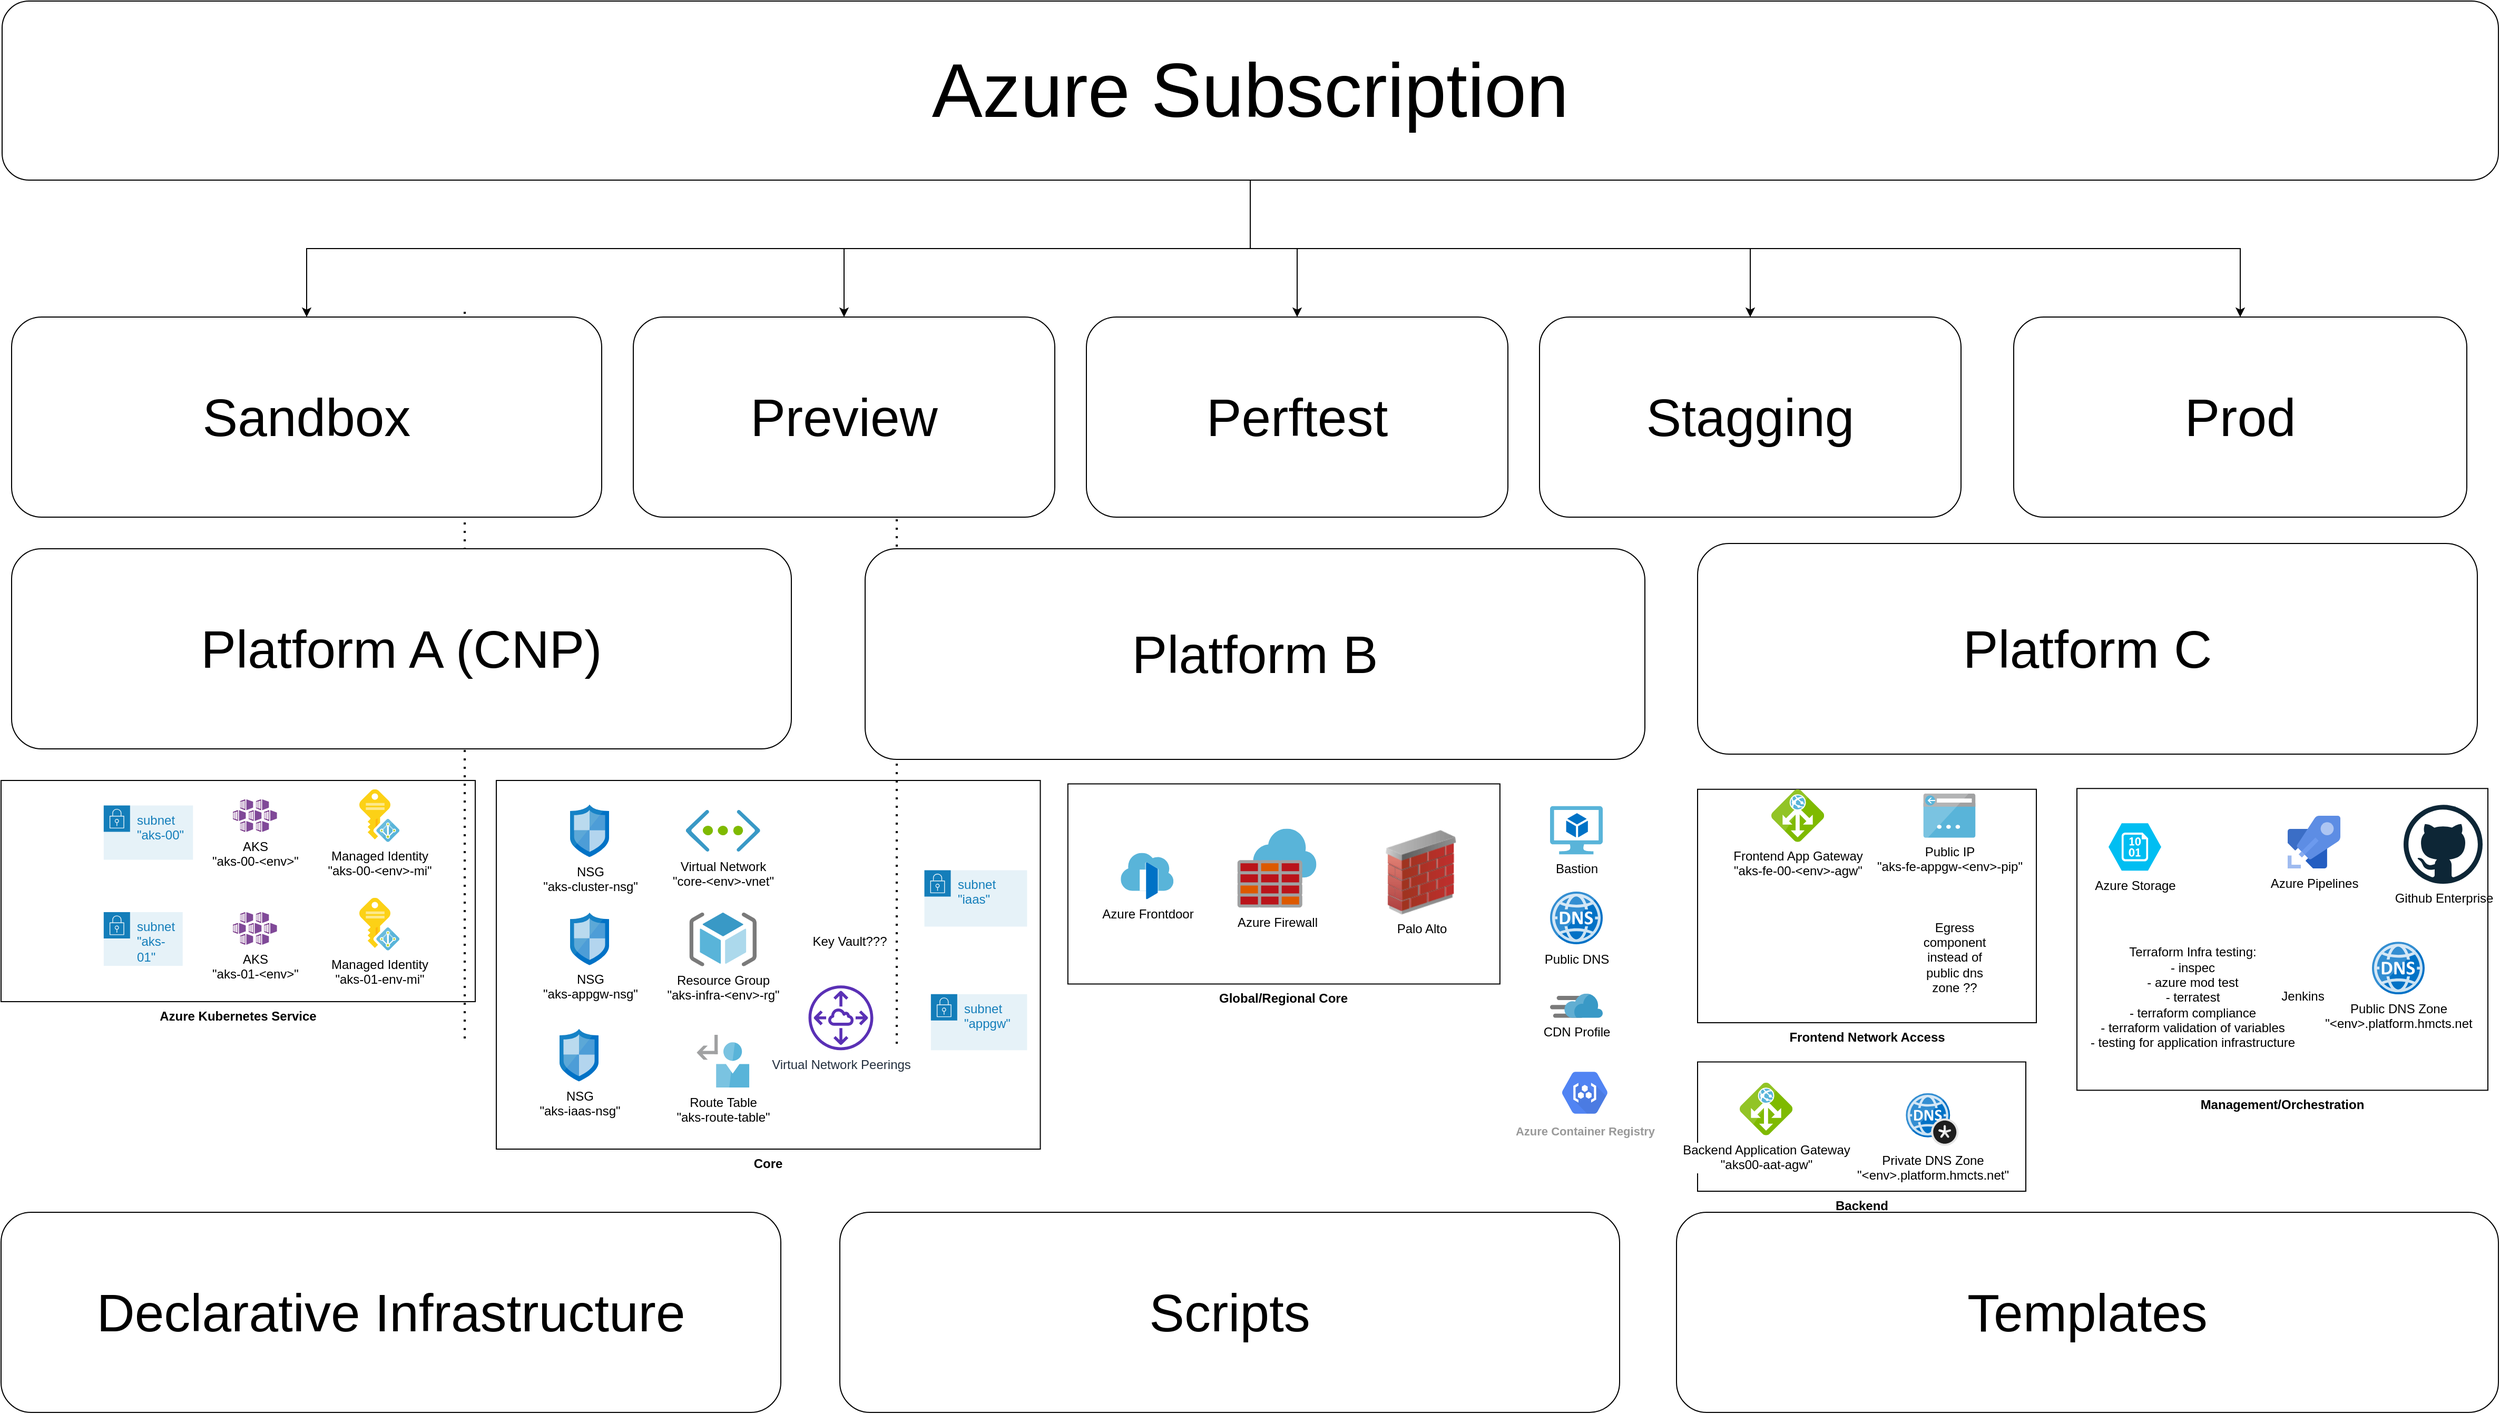 <mxfile version="13.9.9" type="device"><diagram id="Ht1M8jgEwFfnCIfOTk4-" name="Page-1"><mxGraphModel dx="1694" dy="1733" grid="1" gridSize="10" guides="1" tooltips="1" connect="1" arrows="1" fold="1" page="1" pageScale="1" pageWidth="1169" pageHeight="827" math="0" shadow="0"><root><mxCell id="0"/><mxCell id="1" parent="0"/><mxCell id="q0Nr0UApzR_G378WUA1a-2" value="Backend &lt;br&gt;Network Access" style="rounded=0;whiteSpace=wrap;html=1;direction=east;labelPosition=center;verticalLabelPosition=bottom;align=center;verticalAlign=top;fontStyle=1" parent="1" vertex="1"><mxGeometry x="1650" y="727.24" width="311.5" height="122.76" as="geometry"/></mxCell><mxCell id="dzg-vBtgRfbUb7GHAAN7-91" value="Global/Regional Core" style="rounded=0;whiteSpace=wrap;html=1;direction=east;labelPosition=center;verticalLabelPosition=bottom;align=center;verticalAlign=top;fontStyle=1" parent="1" vertex="1"><mxGeometry x="1052.42" y="463.24" width="410" height="190" as="geometry"/></mxCell><mxCell id="dzg-vBtgRfbUb7GHAAN7-1" value="Core" style="rounded=0;whiteSpace=wrap;html=1;direction=east;labelPosition=center;verticalLabelPosition=bottom;align=center;verticalAlign=top;fontStyle=1" parent="1" vertex="1"><mxGeometry x="510" y="460" width="516.26" height="350" as="geometry"/></mxCell><mxCell id="dzg-vBtgRfbUb7GHAAN7-39" value="Azure Kubernetes Service" style="rounded=0;whiteSpace=wrap;html=1;direction=east;labelPosition=center;verticalLabelPosition=bottom;align=center;verticalAlign=top;fontStyle=1" parent="1" vertex="1"><mxGeometry x="40" y="460" width="450" height="210" as="geometry"/></mxCell><mxCell id="dzg-vBtgRfbUb7GHAAN7-64" value="subnet&lt;br&gt;&quot;iaas&quot;" style="points=[[0,0],[0.25,0],[0.5,0],[0.75,0],[1,0],[1,0.25],[1,0.5],[1,0.75],[1,1],[0.75,1],[0.5,1],[0.25,1],[0,1],[0,0.75],[0,0.5],[0,0.25]];outlineConnect=0;gradientColor=none;html=1;whiteSpace=wrap;fontSize=12;fontStyle=0;shape=mxgraph.aws4.group;grIcon=mxgraph.aws4.group_security_group;grStroke=0;strokeColor=#147EBA;fillColor=#E6F2F8;verticalAlign=top;align=left;spacingLeft=30;fontColor=#147EBA;dashed=0;" parent="1" vertex="1"><mxGeometry x="916.26" y="545.26" width="97.47" height="53.5" as="geometry"/></mxCell><mxCell id="dzg-vBtgRfbUb7GHAAN7-75" value="Frontend Network Access" style="rounded=0;whiteSpace=wrap;html=1;direction=east;labelPosition=center;verticalLabelPosition=bottom;align=center;verticalAlign=top;fontStyle=1" parent="1" vertex="1"><mxGeometry x="1650" y="468.38" width="321.5" height="221.62" as="geometry"/></mxCell><mxCell id="dzg-vBtgRfbUb7GHAAN7-7" value="subnet&lt;br&gt;&quot;aks-00&quot;" style="points=[[0,0],[0.25,0],[0.5,0],[0.75,0],[1,0],[1,0.25],[1,0.5],[1,0.75],[1,1],[0.75,1],[0.5,1],[0.25,1],[0,1],[0,0.75],[0,0.5],[0,0.25]];outlineConnect=0;gradientColor=none;html=1;whiteSpace=wrap;fontSize=12;fontStyle=0;shape=mxgraph.aws4.group;grIcon=mxgraph.aws4.group_security_group;grStroke=0;strokeColor=#147EBA;fillColor=#E6F2F8;verticalAlign=top;align=left;spacingLeft=30;fontColor=#147EBA;dashed=0;" parent="1" vertex="1"><mxGeometry x="137.42" y="483.75" width="84.75" height="51.5" as="geometry"/></mxCell><mxCell id="dzg-vBtgRfbUb7GHAAN7-50" value="subnet&lt;br&gt;&quot;aks-01&quot;" style="points=[[0,0],[0.25,0],[0.5,0],[0.75,0],[1,0],[1,0.25],[1,0.5],[1,0.75],[1,1],[0.75,1],[0.5,1],[0.25,1],[0,1],[0,0.75],[0,0.5],[0,0.25]];outlineConnect=0;gradientColor=none;html=1;whiteSpace=wrap;fontSize=12;fontStyle=0;shape=mxgraph.aws4.group;grIcon=mxgraph.aws4.group_security_group;grStroke=0;strokeColor=#147EBA;fillColor=#E6F2F8;verticalAlign=top;align=left;spacingLeft=30;fontColor=#147EBA;dashed=0;" parent="1" vertex="1"><mxGeometry x="137.42" y="585" width="74.95" height="51" as="geometry"/></mxCell><mxCell id="dzg-vBtgRfbUb7GHAAN7-65" value="subnet&lt;br&gt;&quot;appgw&quot;" style="points=[[0,0],[0.25,0],[0.5,0],[0.75,0],[1,0],[1,0.25],[1,0.5],[1,0.75],[1,1],[0.75,1],[0.5,1],[0.25,1],[0,1],[0,0.75],[0,0.5],[0,0.25]];outlineConnect=0;gradientColor=none;html=1;whiteSpace=wrap;fontSize=12;fontStyle=0;shape=mxgraph.aws4.group;grIcon=mxgraph.aws4.group_security_group;grStroke=0;strokeColor=#147EBA;fillColor=#E6F2F8;verticalAlign=top;align=left;spacingLeft=30;fontColor=#147EBA;dashed=0;" parent="1" vertex="1"><mxGeometry x="922.42" y="662.88" width="91.31" height="53.25" as="geometry"/></mxCell><mxCell id="dzg-vBtgRfbUb7GHAAN7-4" value="Resource Group&lt;br&gt;&quot;aks-infra-&amp;lt;env&amp;gt;-rg&quot;" style="aspect=fixed;html=1;points=[];align=center;image;fontSize=12;image=img/lib/mscae/ResourceGroup.svg;" parent="1" vertex="1"><mxGeometry x="693.25" y="585.38" width="63.75" height="51" as="geometry"/></mxCell><mxCell id="dzg-vBtgRfbUb7GHAAN7-5" value="Virtual Network&lt;br&gt;&quot;core-&amp;lt;env&amp;gt;-vnet&quot;" style="aspect=fixed;html=1;points=[];align=center;image;fontSize=12;image=img/lib/mscae/Virtual_Network.svg;" parent="1" vertex="1"><mxGeometry x="689.85" y="488.01" width="70.54" height="39.5" as="geometry"/></mxCell><mxCell id="dzg-vBtgRfbUb7GHAAN7-6" value="Virtual Network Peerings" style="outlineConnect=0;fontColor=#232F3E;gradientColor=none;fillColor=#5A30B5;strokeColor=none;dashed=0;verticalLabelPosition=bottom;verticalAlign=top;align=center;html=1;fontSize=12;fontStyle=0;aspect=fixed;pointerEvents=1;shape=mxgraph.aws4.peering;" parent="1" vertex="1"><mxGeometry x="806.26" y="654.63" width="61.5" height="61.5" as="geometry"/></mxCell><mxCell id="dzg-vBtgRfbUb7GHAAN7-9" value="Key Vault???" style="shape=image;html=1;verticalAlign=top;verticalLabelPosition=bottom;labelBackgroundColor=#ffffff;imageAspect=0;aspect=fixed;image=https://cdn4.iconfinder.com/data/icons/geosm-e-commerce/48/key-3-128.png" parent="1" vertex="1"><mxGeometry x="802.75" y="513.51" width="85.25" height="85.25" as="geometry"/></mxCell><mxCell id="dzg-vBtgRfbUb7GHAAN7-14" value="Palo Alto" style="image;html=1;image=img/lib/clip_art/networking/Firewall_02_128x128.png" parent="1" vertex="1"><mxGeometry x="1347.62" y="507.24" width="80" height="80" as="geometry"/></mxCell><mxCell id="dzg-vBtgRfbUb7GHAAN7-17" value="Management/Orchestration" style="rounded=0;whiteSpace=wrap;html=1;direction=east;labelPosition=center;verticalLabelPosition=bottom;align=center;verticalAlign=top;fontStyle=1" parent="1" vertex="1"><mxGeometry x="2010" y="467.63" width="390" height="286.5" as="geometry"/></mxCell><mxCell id="dzg-vBtgRfbUb7GHAAN7-20" value="Azure Storage" style="verticalLabelPosition=bottom;html=1;verticalAlign=top;align=center;strokeColor=none;fillColor=#00BEF2;shape=mxgraph.azure.storage_blob;" parent="1" vertex="1"><mxGeometry x="2040" y="500.63" width="50" height="45" as="geometry"/></mxCell><mxCell id="dzg-vBtgRfbUb7GHAAN7-22" value="Azure Pipelines" style="aspect=fixed;html=1;points=[];align=center;image;fontSize=12;image=img/lib/mscae/Azure_Pipelines&#9;.svg;" parent="1" vertex="1"><mxGeometry x="2210" y="493.51" width="50" height="50" as="geometry"/></mxCell><mxCell id="dzg-vBtgRfbUb7GHAAN7-23" value="Jenkins" style="shape=image;html=1;verticalAlign=top;verticalLabelPosition=bottom;labelBackgroundColor=#ffffff;imageAspect=0;aspect=fixed;image=https://cdn4.iconfinder.com/data/icons/logos-brands-5/24/jenkins-128.png" parent="1" vertex="1"><mxGeometry x="2190" y="583.88" width="67" height="67" as="geometry"/></mxCell><mxCell id="dzg-vBtgRfbUb7GHAAN7-24" value="Azure Firewall" style="aspect=fixed;html=1;points=[];align=center;image;fontSize=12;image=img/lib/mscae/Azure_Firewall.svg;" parent="1" vertex="1"><mxGeometry x="1213.25" y="505.74" width="75" height="75" as="geometry"/></mxCell><mxCell id="dzg-vBtgRfbUb7GHAAN7-25" value="Private DNS Zone&lt;br&gt;&quot;&amp;lt;env&amp;gt;.platform.hmcts.net&quot;" style="aspect=fixed;html=1;points=[];align=center;image;fontSize=12;image=img/lib/mscae/DNS_Private_Zones.svg;" parent="1" vertex="1"><mxGeometry x="1847.62" y="756.86" width="50" height="50" as="geometry"/></mxCell><mxCell id="dzg-vBtgRfbUb7GHAAN7-26" value="Public DNS" style="aspect=fixed;html=1;points=[];align=center;image;fontSize=12;image=img/lib/mscae/DNS.svg;" parent="1" vertex="1"><mxGeometry x="1510.0" y="565.5" width="50" height="50" as="geometry"/></mxCell><mxCell id="dzg-vBtgRfbUb7GHAAN7-29" value="Bastion&lt;br&gt;" style="aspect=fixed;html=1;points=[];align=center;image;fontSize=12;image=img/lib/mscae/Virtual_Machine_2.svg;" parent="1" vertex="1"><mxGeometry x="1510" y="484.26" width="50" height="46" as="geometry"/></mxCell><mxCell id="dzg-vBtgRfbUb7GHAAN7-30" value="Managed Identity&lt;br&gt;&quot;aks-00-&amp;lt;env&amp;gt;-mi&quot;" style="aspect=fixed;html=1;points=[];align=center;image;fontSize=12;image=img/lib/mscae/Managed_Identities.svg;" parent="1" vertex="1"><mxGeometry x="380" y="468.38" width="38" height="50" as="geometry"/></mxCell><mxCell id="dzg-vBtgRfbUb7GHAAN7-31" value="" style="endArrow=none;dashed=1;html=1;dashPattern=1 3;strokeWidth=2;" parent="1" edge="1"><mxGeometry width="50" height="50" relative="1" as="geometry"><mxPoint x="480" y="705" as="sourcePoint"/><mxPoint x="480" y="15" as="targetPoint"/></mxGeometry></mxCell><mxCell id="dzg-vBtgRfbUb7GHAAN7-33" value="" style="endArrow=none;dashed=1;html=1;dashPattern=1 3;strokeWidth=2;" parent="1" edge="1"><mxGeometry width="50" height="50" relative="1" as="geometry"><mxPoint x="890" y="710" as="sourcePoint"/><mxPoint x="890" y="20" as="targetPoint"/></mxGeometry></mxCell><mxCell id="dzg-vBtgRfbUb7GHAAN7-35" value="Github Enterprise" style="dashed=0;outlineConnect=0;html=1;align=center;labelPosition=center;verticalLabelPosition=bottom;verticalAlign=top;shape=mxgraph.weblogos.github" parent="1" vertex="1"><mxGeometry x="2320" y="483.13" width="75" height="75" as="geometry"/></mxCell><mxCell id="dzg-vBtgRfbUb7GHAAN7-38" value="Azure Container Registry" style="html=1;fillColor=#5184F3;strokeColor=none;verticalAlign=top;labelPosition=center;verticalLabelPosition=bottom;align=center;spacingTop=-6;fontSize=11;fontStyle=1;fontColor=#999999;shape=mxgraph.gcp2.hexIcon;prIcon=container_registry" parent="1" vertex="1"><mxGeometry x="1510" y="727.24" width="66" height="58.5" as="geometry"/></mxCell><mxCell id="dzg-vBtgRfbUb7GHAAN7-46" value="Azure Frontdoor" style="aspect=fixed;html=1;points=[];align=center;image;fontSize=12;image=img/lib/mscae/Front_Doors.svg;" parent="1" vertex="1"><mxGeometry x="1102.62" y="528.74" width="50" height="44" as="geometry"/></mxCell><mxCell id="dzg-vBtgRfbUb7GHAAN7-47" value="CDN Profile" style="aspect=fixed;html=1;points=[];align=center;image;fontSize=12;image=img/lib/mscae/Content_Delivery_Network.svg;" parent="1" vertex="1"><mxGeometry x="1510" y="662.38" width="50" height="23" as="geometry"/></mxCell><mxCell id="dzg-vBtgRfbUb7GHAAN7-48" value="Frontend App Gateway&lt;br&gt;&quot;aks-fe-00-&amp;lt;env&amp;gt;-agw&quot;" style="aspect=fixed;html=1;points=[];align=center;image;fontSize=12;image=img/lib/mscae/Application_Gateway.svg;" parent="1" vertex="1"><mxGeometry x="1720" y="468.38" width="50" height="50" as="geometry"/></mxCell><mxCell id="dzg-vBtgRfbUb7GHAAN7-49" value="Backend Application Gateway&lt;br&gt;&quot;aks00-aat-agw&quot;" style="aspect=fixed;html=1;points=[];align=center;image;fontSize=12;image=img/lib/mscae/Application_Gateway.svg;" parent="1" vertex="1"><mxGeometry x="1690" y="746.85" width="50" height="50" as="geometry"/></mxCell><mxCell id="dzg-vBtgRfbUb7GHAAN7-51" value="AKS&lt;br&gt;&quot;aks-01-&amp;lt;env&amp;gt;&quot;" style="aspect=fixed;html=1;points=[];align=center;image;fontSize=12;image=img/lib/mscae/Kubernetes_Services.svg;" parent="1" vertex="1"><mxGeometry x="260" y="585" width="41.89" height="31" as="geometry"/></mxCell><mxCell id="dzg-vBtgRfbUb7GHAAN7-52" value="Managed Identity&lt;br&gt;&quot;aks-01-env-mi&quot;" style="aspect=fixed;html=1;points=[];align=center;image;fontSize=12;image=img/lib/mscae/Managed_Identities.svg;" parent="1" vertex="1"><mxGeometry x="380" y="571.38" width="38" height="50" as="geometry"/></mxCell><mxCell id="dzg-vBtgRfbUb7GHAAN7-55" value="Public IP&lt;br&gt;&quot;aks-fe-appgw-&amp;lt;env&amp;gt;-pip&quot;" style="aspect=fixed;html=1;points=[];align=center;image;fontSize=12;image=img/lib/mscae/App_Service_IPAddress.svg;" parent="1" vertex="1"><mxGeometry x="1864" y="472.38" width="50" height="42" as="geometry"/></mxCell><mxCell id="dzg-vBtgRfbUb7GHAAN7-56" value="AKS&lt;br&gt;&quot;aks-00-&amp;lt;env&amp;gt;&quot;" style="aspect=fixed;html=1;points=[];align=center;image;fontSize=12;image=img/lib/mscae/Kubernetes_Services.svg;" parent="1" vertex="1"><mxGeometry x="260" y="477.88" width="41.89" height="31" as="geometry"/></mxCell><mxCell id="dzg-vBtgRfbUb7GHAAN7-59" value="NSG&lt;br&gt;&quot;aks-cluster-nsg&quot;" style="aspect=fixed;html=1;points=[];align=center;image;fontSize=12;image=img/lib/mscae/Network_Security_Groups_Classic.svg;" parent="1" vertex="1"><mxGeometry x="580" y="482.76" width="37" height="50" as="geometry"/></mxCell><mxCell id="dzg-vBtgRfbUb7GHAAN7-61" value="NSG&lt;br&gt;&quot;aks-iaas-nsg&quot;" style="aspect=fixed;html=1;points=[];align=center;image;fontSize=12;image=img/lib/mscae/Network_Security_Groups_Classic.svg;" parent="1" vertex="1"><mxGeometry x="570" y="695.75" width="37" height="50" as="geometry"/></mxCell><mxCell id="dzg-vBtgRfbUb7GHAAN7-62" value="NSG&lt;br&gt;&quot;aks-appgw-nsg&quot;" style="aspect=fixed;html=1;points=[];align=center;image;fontSize=12;image=img/lib/mscae/Network_Security_Groups_Classic.svg;" parent="1" vertex="1"><mxGeometry x="580.0" y="585.38" width="37" height="50" as="geometry"/></mxCell><mxCell id="dzg-vBtgRfbUb7GHAAN7-78" value="Public DNS Zone&lt;br&gt;&quot;&amp;lt;env&amp;gt;.platform.hmcts.net" style="aspect=fixed;html=1;points=[];align=center;image;fontSize=12;image=img/lib/mscae/DNS.svg;" parent="1" vertex="1"><mxGeometry x="2290" y="613.13" width="50" height="50" as="geometry"/></mxCell><mxCell id="dzg-vBtgRfbUb7GHAAN7-79" value="Egress component instead of public dns zone ??" style="text;html=1;strokeColor=none;fillColor=none;align=center;verticalAlign=middle;whiteSpace=wrap;rounded=0;" parent="1" vertex="1"><mxGeometry x="1874" y="618.38" width="40" height="20" as="geometry"/></mxCell><mxCell id="dzg-vBtgRfbUb7GHAAN7-82" value="Terraform Infra testing:&lt;br&gt;- inspec&lt;br&gt;- azure mod test&lt;br&gt;- terratest&lt;br&gt;- terraform compliance&lt;br&gt;- terraform validation of variables&lt;br&gt;- testing for application infrastructure" style="text;html=1;strokeColor=none;fillColor=none;align=center;verticalAlign=middle;whiteSpace=wrap;rounded=0;" parent="1" vertex="1"><mxGeometry x="2000" y="616.01" width="240" height="100" as="geometry"/></mxCell><mxCell id="dzg-vBtgRfbUb7GHAAN7-94" value="Route Table&lt;br&gt;&quot;aks-route-table&quot;" style="aspect=fixed;html=1;points=[];align=center;image;fontSize=12;image=img/lib/mscae/UserDefinedRoute.svg;" parent="1" vertex="1"><mxGeometry x="700.13" y="701.5" width="50" height="50" as="geometry"/></mxCell><mxCell id="W7CBuMMYbszcWd5UE86Y-9" value="&lt;font style=&quot;font-size: 50px&quot;&gt;Platform A (CNP)&lt;/font&gt;" style="rounded=1;whiteSpace=wrap;html=1;" parent="1" vertex="1"><mxGeometry x="50" y="240" width="740" height="190" as="geometry"/></mxCell><mxCell id="W7CBuMMYbszcWd5UE86Y-11" value="&lt;font style=&quot;font-size: 50px&quot;&gt;Platform B&lt;/font&gt;" style="rounded=1;whiteSpace=wrap;html=1;" parent="1" vertex="1"><mxGeometry x="860" y="240" width="740" height="200" as="geometry"/></mxCell><mxCell id="W7CBuMMYbszcWd5UE86Y-12" value="&lt;font style=&quot;font-size: 50px&quot;&gt;Platform C&lt;/font&gt;" style="rounded=1;whiteSpace=wrap;html=1;" parent="1" vertex="1"><mxGeometry x="1650" y="235" width="740" height="200" as="geometry"/></mxCell><mxCell id="W7CBuMMYbszcWd5UE86Y-14" value="&lt;span style=&quot;font-size: 50px&quot;&gt;Sandbox&lt;/span&gt;" style="rounded=1;whiteSpace=wrap;html=1;" parent="1" vertex="1"><mxGeometry x="50" y="20" width="560" height="190" as="geometry"/></mxCell><mxCell id="W7CBuMMYbszcWd5UE86Y-15" value="&lt;span style=&quot;font-size: 50px&quot;&gt;Preview&lt;/span&gt;" style="rounded=1;whiteSpace=wrap;html=1;" parent="1" vertex="1"><mxGeometry x="640" y="20" width="400" height="190" as="geometry"/></mxCell><mxCell id="W7CBuMMYbszcWd5UE86Y-17" value="&lt;span style=&quot;font-size: 50px&quot;&gt;Perftest&lt;/span&gt;" style="rounded=1;whiteSpace=wrap;html=1;" parent="1" vertex="1"><mxGeometry x="1070" y="20" width="400" height="190" as="geometry"/></mxCell><mxCell id="W7CBuMMYbszcWd5UE86Y-18" value="&lt;span style=&quot;font-size: 50px&quot;&gt;Stagging&lt;/span&gt;" style="rounded=1;whiteSpace=wrap;html=1;" parent="1" vertex="1"><mxGeometry x="1500" y="20" width="400" height="190" as="geometry"/></mxCell><mxCell id="W7CBuMMYbszcWd5UE86Y-19" value="&lt;span style=&quot;font-size: 50px&quot;&gt;Prod&lt;/span&gt;" style="rounded=1;whiteSpace=wrap;html=1;" parent="1" vertex="1"><mxGeometry x="1950" y="20" width="430" height="190" as="geometry"/></mxCell><mxCell id="W7CBuMMYbszcWd5UE86Y-21" value="&lt;span style=&quot;font-size: 50px&quot;&gt;Declarative Infrastructure&lt;/span&gt;" style="rounded=1;whiteSpace=wrap;html=1;" parent="1" vertex="1"><mxGeometry x="40" y="870" width="740" height="190" as="geometry"/></mxCell><mxCell id="W7CBuMMYbszcWd5UE86Y-22" value="&lt;font style=&quot;font-size: 50px&quot;&gt;Scripts&lt;/font&gt;" style="rounded=1;whiteSpace=wrap;html=1;" parent="1" vertex="1"><mxGeometry x="836" y="870" width="740" height="190" as="geometry"/></mxCell><mxCell id="W7CBuMMYbszcWd5UE86Y-23" value="&lt;font style=&quot;font-size: 50px&quot;&gt;Templates&lt;/font&gt;" style="rounded=1;whiteSpace=wrap;html=1;" parent="1" vertex="1"><mxGeometry x="1630" y="870" width="780" height="190" as="geometry"/></mxCell><mxCell id="JLRTNXTvD-Qj_0J0ULGA-2" style="edgeStyle=orthogonalEdgeStyle;rounded=0;orthogonalLoop=1;jettySize=auto;html=1;" edge="1" parent="1" source="JLRTNXTvD-Qj_0J0ULGA-1" target="W7CBuMMYbszcWd5UE86Y-14"><mxGeometry relative="1" as="geometry"/></mxCell><mxCell id="JLRTNXTvD-Qj_0J0ULGA-3" style="edgeStyle=orthogonalEdgeStyle;rounded=0;orthogonalLoop=1;jettySize=auto;html=1;" edge="1" parent="1" source="JLRTNXTvD-Qj_0J0ULGA-1" target="W7CBuMMYbszcWd5UE86Y-18"><mxGeometry relative="1" as="geometry"/></mxCell><mxCell id="JLRTNXTvD-Qj_0J0ULGA-4" style="edgeStyle=orthogonalEdgeStyle;rounded=0;orthogonalLoop=1;jettySize=auto;html=1;entryX=0.5;entryY=0;entryDx=0;entryDy=0;" edge="1" parent="1" source="JLRTNXTvD-Qj_0J0ULGA-1" target="W7CBuMMYbszcWd5UE86Y-15"><mxGeometry relative="1" as="geometry"/></mxCell><mxCell id="JLRTNXTvD-Qj_0J0ULGA-5" style="edgeStyle=orthogonalEdgeStyle;rounded=0;orthogonalLoop=1;jettySize=auto;html=1;entryX=0.5;entryY=0;entryDx=0;entryDy=0;" edge="1" parent="1" source="JLRTNXTvD-Qj_0J0ULGA-1" target="W7CBuMMYbszcWd5UE86Y-17"><mxGeometry relative="1" as="geometry"/></mxCell><mxCell id="JLRTNXTvD-Qj_0J0ULGA-6" style="edgeStyle=orthogonalEdgeStyle;rounded=0;orthogonalLoop=1;jettySize=auto;html=1;" edge="1" parent="1" source="JLRTNXTvD-Qj_0J0ULGA-1" target="W7CBuMMYbszcWd5UE86Y-19"><mxGeometry relative="1" as="geometry"/></mxCell><mxCell id="JLRTNXTvD-Qj_0J0ULGA-1" value="&lt;font style=&quot;font-size: 72px&quot;&gt;Azure Subscription&lt;/font&gt;" style="rounded=1;whiteSpace=wrap;html=1;" vertex="1" parent="1"><mxGeometry x="41" y="-280" width="2369" height="170" as="geometry"/></mxCell></root></mxGraphModel></diagram></mxfile>